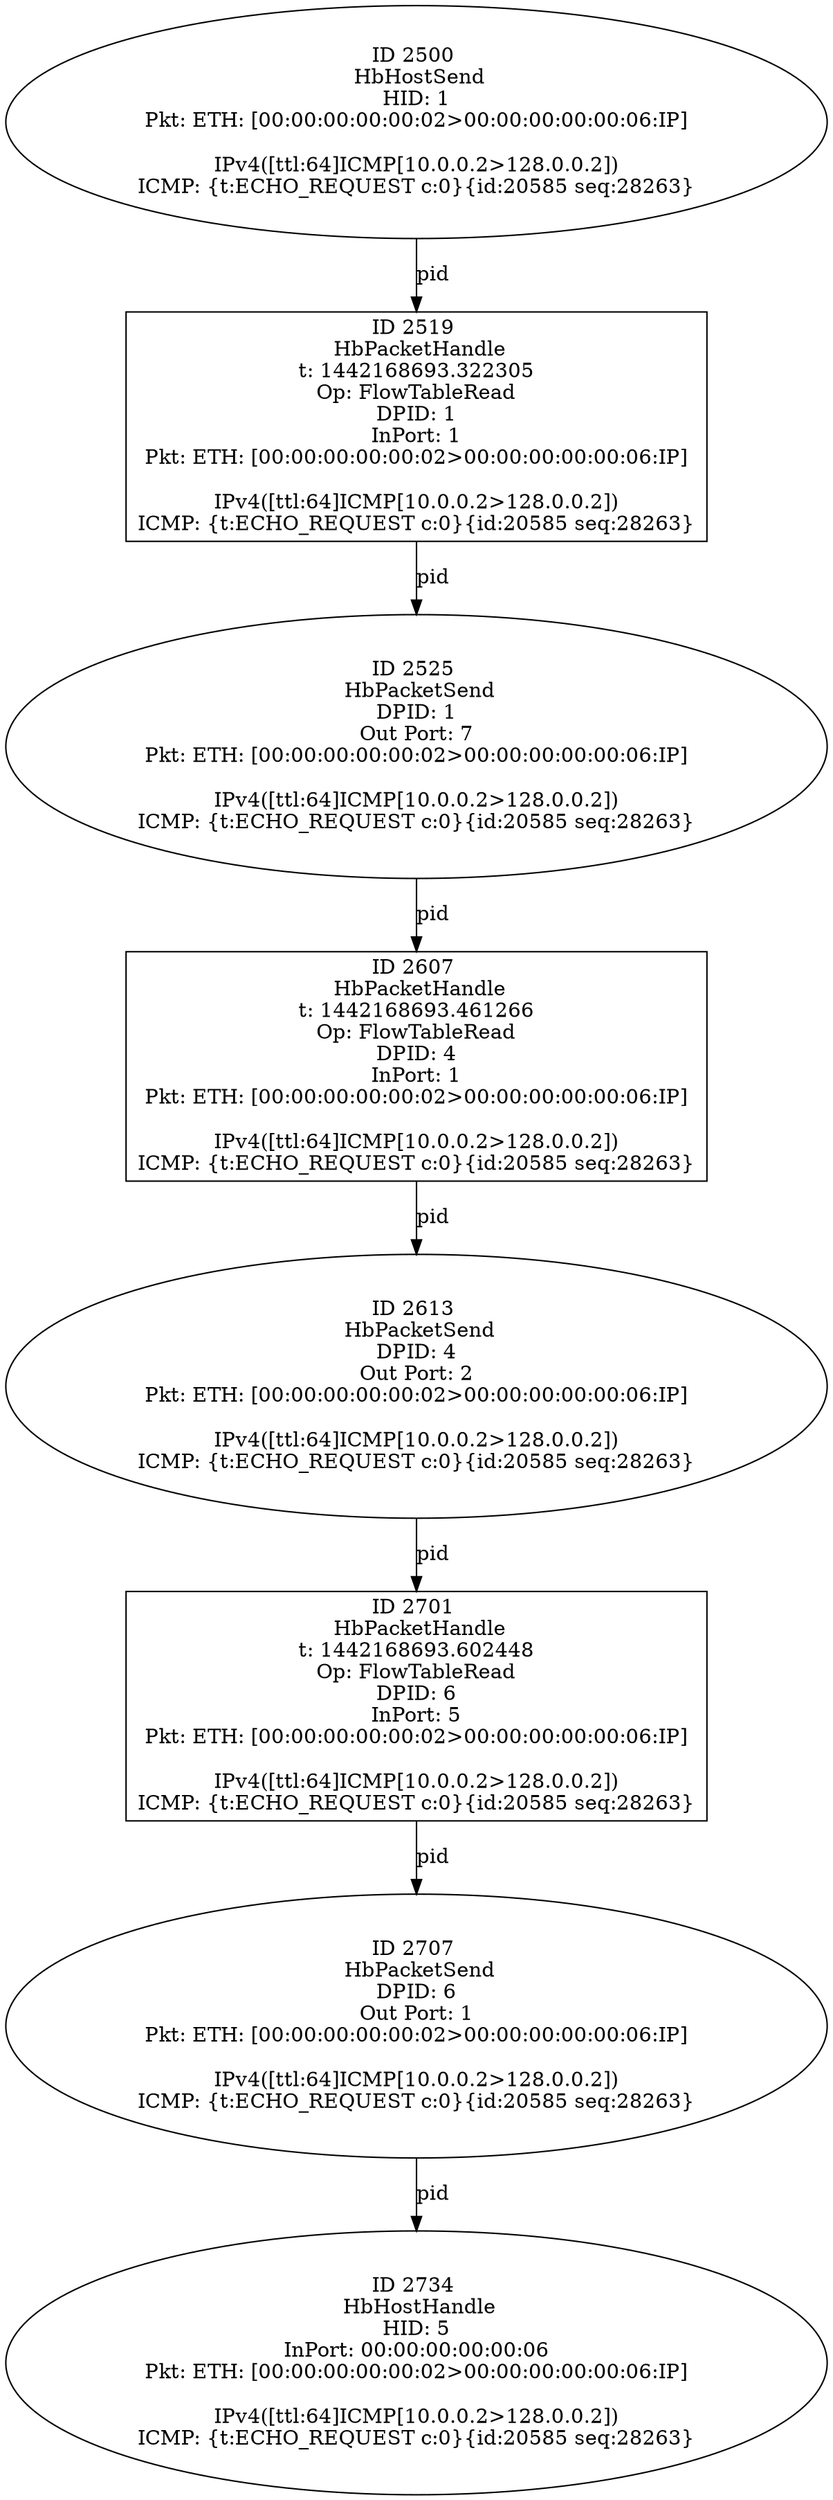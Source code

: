 strict digraph G {
2500 [shape=oval, event=<hb_events.HbHostSend object at 0x10754a990>, label="ID 2500 
 HbHostSend
HID: 1
Pkt: ETH: [00:00:00:00:00:02>00:00:00:00:00:06:IP]

IPv4([ttl:64]ICMP[10.0.0.2>128.0.0.2])
ICMP: {t:ECHO_REQUEST c:0}{id:20585 seq:28263}"];
2701 [shape=box, event=<hb_events.HbPacketHandle object at 0x1075e93d0>, label="ID 2701 
 HbPacketHandle
t: 1442168693.602448
Op: FlowTableRead
DPID: 6
InPort: 5
Pkt: ETH: [00:00:00:00:00:02>00:00:00:00:00:06:IP]

IPv4([ttl:64]ICMP[10.0.0.2>128.0.0.2])
ICMP: {t:ECHO_REQUEST c:0}{id:20585 seq:28263}"];
2607 [shape=box, event=<hb_events.HbPacketHandle object at 0x10759b650>, label="ID 2607 
 HbPacketHandle
t: 1442168693.461266
Op: FlowTableRead
DPID: 4
InPort: 1
Pkt: ETH: [00:00:00:00:00:02>00:00:00:00:00:06:IP]

IPv4([ttl:64]ICMP[10.0.0.2>128.0.0.2])
ICMP: {t:ECHO_REQUEST c:0}{id:20585 seq:28263}"];
2707 [shape=oval, event=<hb_events.HbPacketSend object at 0x1075e9810>, label="ID 2707 
 HbPacketSend
DPID: 6
Out Port: 1
Pkt: ETH: [00:00:00:00:00:02>00:00:00:00:00:06:IP]

IPv4([ttl:64]ICMP[10.0.0.2>128.0.0.2])
ICMP: {t:ECHO_REQUEST c:0}{id:20585 seq:28263}"];
2734 [shape=oval, event=<hb_events.HbHostHandle object at 0x107612750>, label="ID 2734 
 HbHostHandle
HID: 5
InPort: 00:00:00:00:00:06
Pkt: ETH: [00:00:00:00:00:02>00:00:00:00:00:06:IP]

IPv4([ttl:64]ICMP[10.0.0.2>128.0.0.2])
ICMP: {t:ECHO_REQUEST c:0}{id:20585 seq:28263}"];
2519 [shape=box, event=<hb_events.HbPacketHandle object at 0x10755aa10>, label="ID 2519 
 HbPacketHandle
t: 1442168693.322305
Op: FlowTableRead
DPID: 1
InPort: 1
Pkt: ETH: [00:00:00:00:00:02>00:00:00:00:00:06:IP]

IPv4([ttl:64]ICMP[10.0.0.2>128.0.0.2])
ICMP: {t:ECHO_REQUEST c:0}{id:20585 seq:28263}"];
2525 [shape=oval, event=<hb_events.HbPacketSend object at 0x107560910>, label="ID 2525 
 HbPacketSend
DPID: 1
Out Port: 7
Pkt: ETH: [00:00:00:00:00:02>00:00:00:00:00:06:IP]

IPv4([ttl:64]ICMP[10.0.0.2>128.0.0.2])
ICMP: {t:ECHO_REQUEST c:0}{id:20585 seq:28263}"];
2613 [shape=oval, event=<hb_events.HbPacketSend object at 0x1075a3d10>, label="ID 2613 
 HbPacketSend
DPID: 4
Out Port: 2
Pkt: ETH: [00:00:00:00:00:02>00:00:00:00:00:06:IP]

IPv4([ttl:64]ICMP[10.0.0.2>128.0.0.2])
ICMP: {t:ECHO_REQUEST c:0}{id:20585 seq:28263}"];
2500 -> 2519  [rel=pid, label=pid];
2701 -> 2707  [rel=pid, label=pid];
2607 -> 2613  [rel=pid, label=pid];
2707 -> 2734  [rel=pid, label=pid];
2519 -> 2525  [rel=pid, label=pid];
2525 -> 2607  [rel=pid, label=pid];
2613 -> 2701  [rel=pid, label=pid];
}
